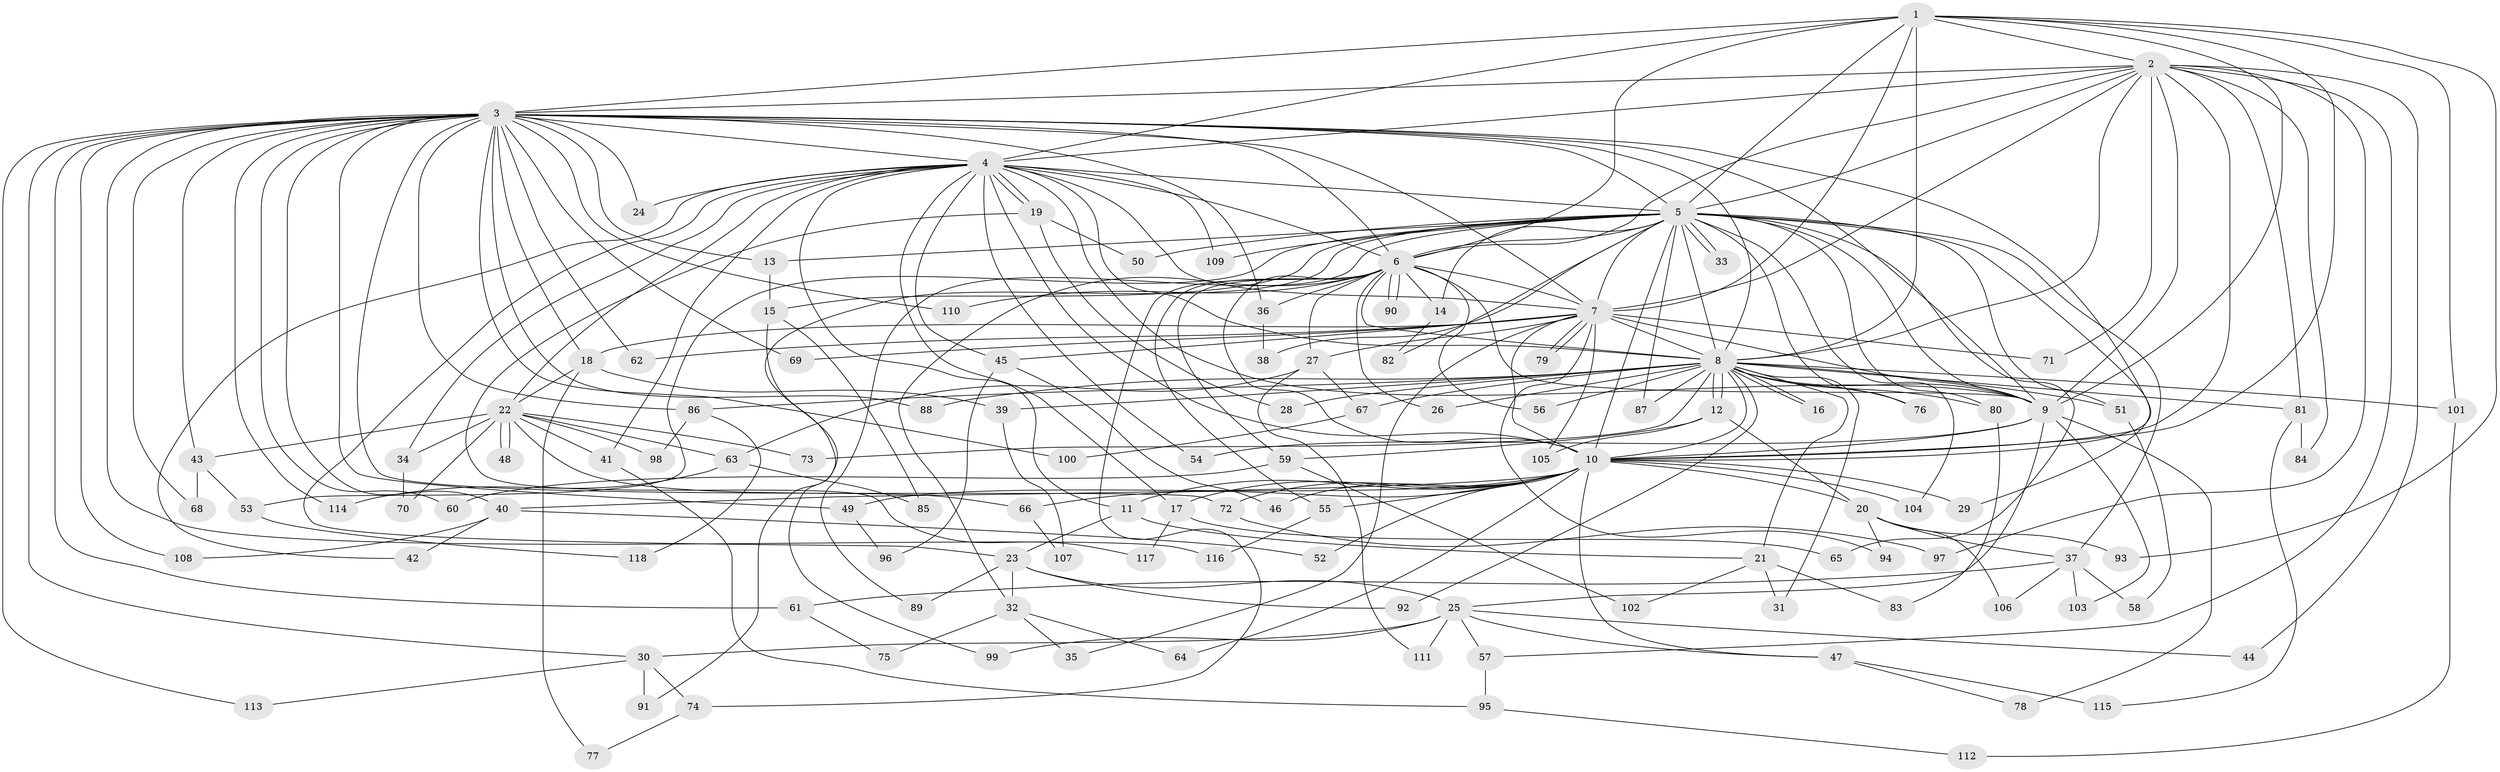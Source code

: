 // coarse degree distribution, {39: 0.01694915254237288, 6: 0.06779661016949153, 14: 0.01694915254237288, 19: 0.01694915254237288, 22: 0.01694915254237288, 4: 0.06779661016949153, 2: 0.4915254237288136, 5: 0.06779661016949153, 1: 0.11864406779661017, 8: 0.03389830508474576, 3: 0.0847457627118644}
// Generated by graph-tools (version 1.1) at 2025/49/03/04/25 22:49:20]
// undirected, 118 vertices, 261 edges
graph export_dot {
  node [color=gray90,style=filled];
  1;
  2;
  3;
  4;
  5;
  6;
  7;
  8;
  9;
  10;
  11;
  12;
  13;
  14;
  15;
  16;
  17;
  18;
  19;
  20;
  21;
  22;
  23;
  24;
  25;
  26;
  27;
  28;
  29;
  30;
  31;
  32;
  33;
  34;
  35;
  36;
  37;
  38;
  39;
  40;
  41;
  42;
  43;
  44;
  45;
  46;
  47;
  48;
  49;
  50;
  51;
  52;
  53;
  54;
  55;
  56;
  57;
  58;
  59;
  60;
  61;
  62;
  63;
  64;
  65;
  66;
  67;
  68;
  69;
  70;
  71;
  72;
  73;
  74;
  75;
  76;
  77;
  78;
  79;
  80;
  81;
  82;
  83;
  84;
  85;
  86;
  87;
  88;
  89;
  90;
  91;
  92;
  93;
  94;
  95;
  96;
  97;
  98;
  99;
  100;
  101;
  102;
  103;
  104;
  105;
  106;
  107;
  108;
  109;
  110;
  111;
  112;
  113;
  114;
  115;
  116;
  117;
  118;
  1 -- 2;
  1 -- 3;
  1 -- 4;
  1 -- 5;
  1 -- 6;
  1 -- 7;
  1 -- 8;
  1 -- 9;
  1 -- 10;
  1 -- 93;
  1 -- 101;
  2 -- 3;
  2 -- 4;
  2 -- 5;
  2 -- 6;
  2 -- 7;
  2 -- 8;
  2 -- 9;
  2 -- 10;
  2 -- 44;
  2 -- 57;
  2 -- 71;
  2 -- 81;
  2 -- 84;
  2 -- 97;
  3 -- 4;
  3 -- 5;
  3 -- 6;
  3 -- 7;
  3 -- 8;
  3 -- 9;
  3 -- 10;
  3 -- 13;
  3 -- 18;
  3 -- 24;
  3 -- 30;
  3 -- 36;
  3 -- 40;
  3 -- 43;
  3 -- 49;
  3 -- 60;
  3 -- 61;
  3 -- 62;
  3 -- 68;
  3 -- 69;
  3 -- 72;
  3 -- 86;
  3 -- 88;
  3 -- 100;
  3 -- 108;
  3 -- 110;
  3 -- 113;
  3 -- 114;
  3 -- 116;
  4 -- 5;
  4 -- 6;
  4 -- 7;
  4 -- 8;
  4 -- 9;
  4 -- 10;
  4 -- 11;
  4 -- 17;
  4 -- 19;
  4 -- 19;
  4 -- 22;
  4 -- 23;
  4 -- 24;
  4 -- 34;
  4 -- 41;
  4 -- 42;
  4 -- 45;
  4 -- 54;
  4 -- 109;
  5 -- 6;
  5 -- 7;
  5 -- 8;
  5 -- 9;
  5 -- 10;
  5 -- 13;
  5 -- 14;
  5 -- 15;
  5 -- 29;
  5 -- 33;
  5 -- 33;
  5 -- 37;
  5 -- 38;
  5 -- 50;
  5 -- 51;
  5 -- 53;
  5 -- 65;
  5 -- 76;
  5 -- 80;
  5 -- 82;
  5 -- 87;
  5 -- 89;
  5 -- 91;
  5 -- 104;
  5 -- 109;
  6 -- 7;
  6 -- 8;
  6 -- 9;
  6 -- 10;
  6 -- 14;
  6 -- 26;
  6 -- 27;
  6 -- 32;
  6 -- 36;
  6 -- 55;
  6 -- 56;
  6 -- 59;
  6 -- 74;
  6 -- 90;
  6 -- 90;
  6 -- 110;
  7 -- 8;
  7 -- 9;
  7 -- 10;
  7 -- 18;
  7 -- 27;
  7 -- 35;
  7 -- 45;
  7 -- 62;
  7 -- 69;
  7 -- 71;
  7 -- 79;
  7 -- 79;
  7 -- 94;
  7 -- 105;
  8 -- 9;
  8 -- 10;
  8 -- 12;
  8 -- 12;
  8 -- 16;
  8 -- 16;
  8 -- 21;
  8 -- 26;
  8 -- 28;
  8 -- 31;
  8 -- 39;
  8 -- 51;
  8 -- 56;
  8 -- 67;
  8 -- 73;
  8 -- 76;
  8 -- 80;
  8 -- 81;
  8 -- 86;
  8 -- 87;
  8 -- 88;
  8 -- 92;
  8 -- 101;
  9 -- 10;
  9 -- 25;
  9 -- 54;
  9 -- 78;
  9 -- 103;
  10 -- 11;
  10 -- 17;
  10 -- 20;
  10 -- 29;
  10 -- 40;
  10 -- 46;
  10 -- 47;
  10 -- 49;
  10 -- 52;
  10 -- 55;
  10 -- 64;
  10 -- 66;
  10 -- 72;
  10 -- 104;
  11 -- 21;
  11 -- 23;
  12 -- 20;
  12 -- 59;
  12 -- 105;
  13 -- 15;
  14 -- 82;
  15 -- 85;
  15 -- 99;
  17 -- 65;
  17 -- 117;
  18 -- 22;
  18 -- 39;
  18 -- 77;
  19 -- 28;
  19 -- 50;
  19 -- 117;
  20 -- 37;
  20 -- 93;
  20 -- 94;
  20 -- 106;
  21 -- 31;
  21 -- 83;
  21 -- 102;
  22 -- 34;
  22 -- 41;
  22 -- 43;
  22 -- 48;
  22 -- 48;
  22 -- 63;
  22 -- 66;
  22 -- 70;
  22 -- 73;
  22 -- 98;
  23 -- 25;
  23 -- 32;
  23 -- 89;
  23 -- 92;
  25 -- 30;
  25 -- 44;
  25 -- 47;
  25 -- 57;
  25 -- 99;
  25 -- 111;
  27 -- 63;
  27 -- 67;
  27 -- 111;
  30 -- 74;
  30 -- 91;
  30 -- 113;
  32 -- 35;
  32 -- 64;
  32 -- 75;
  34 -- 70;
  36 -- 38;
  37 -- 58;
  37 -- 61;
  37 -- 103;
  37 -- 106;
  39 -- 107;
  40 -- 42;
  40 -- 52;
  40 -- 108;
  41 -- 95;
  43 -- 53;
  43 -- 68;
  45 -- 46;
  45 -- 96;
  47 -- 78;
  47 -- 115;
  49 -- 96;
  51 -- 58;
  53 -- 118;
  55 -- 116;
  57 -- 95;
  59 -- 60;
  59 -- 102;
  61 -- 75;
  63 -- 85;
  63 -- 114;
  66 -- 107;
  67 -- 100;
  72 -- 97;
  74 -- 77;
  80 -- 83;
  81 -- 84;
  81 -- 115;
  86 -- 98;
  86 -- 118;
  95 -- 112;
  101 -- 112;
}
